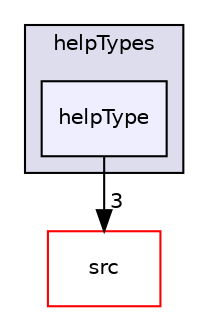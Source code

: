 digraph "applications/utilities/miscellaneous/foamHelp/helpTypes/helpType" {
  bgcolor=transparent;
  compound=true
  node [ fontsize="10", fontname="Helvetica"];
  edge [ labelfontsize="10", labelfontname="Helvetica"];
  subgraph clusterdir_b5fb8d533a2553de813871c14cde32df {
    graph [ bgcolor="#ddddee", pencolor="black", label="helpTypes" fontname="Helvetica", fontsize="10", URL="dir_b5fb8d533a2553de813871c14cde32df.html"]
  dir_0d4e5ca2c009be1b391d6f05c3f42dd3 [shape=box, label="helpType", style="filled", fillcolor="#eeeeff", pencolor="black", URL="dir_0d4e5ca2c009be1b391d6f05c3f42dd3.html"];
  }
  dir_68267d1309a1af8e8297ef4c3efbcdba [shape=box label="src" color="red" URL="dir_68267d1309a1af8e8297ef4c3efbcdba.html"];
  dir_0d4e5ca2c009be1b391d6f05c3f42dd3->dir_68267d1309a1af8e8297ef4c3efbcdba [headlabel="3", labeldistance=1.5 headhref="dir_000615_000730.html"];
}

